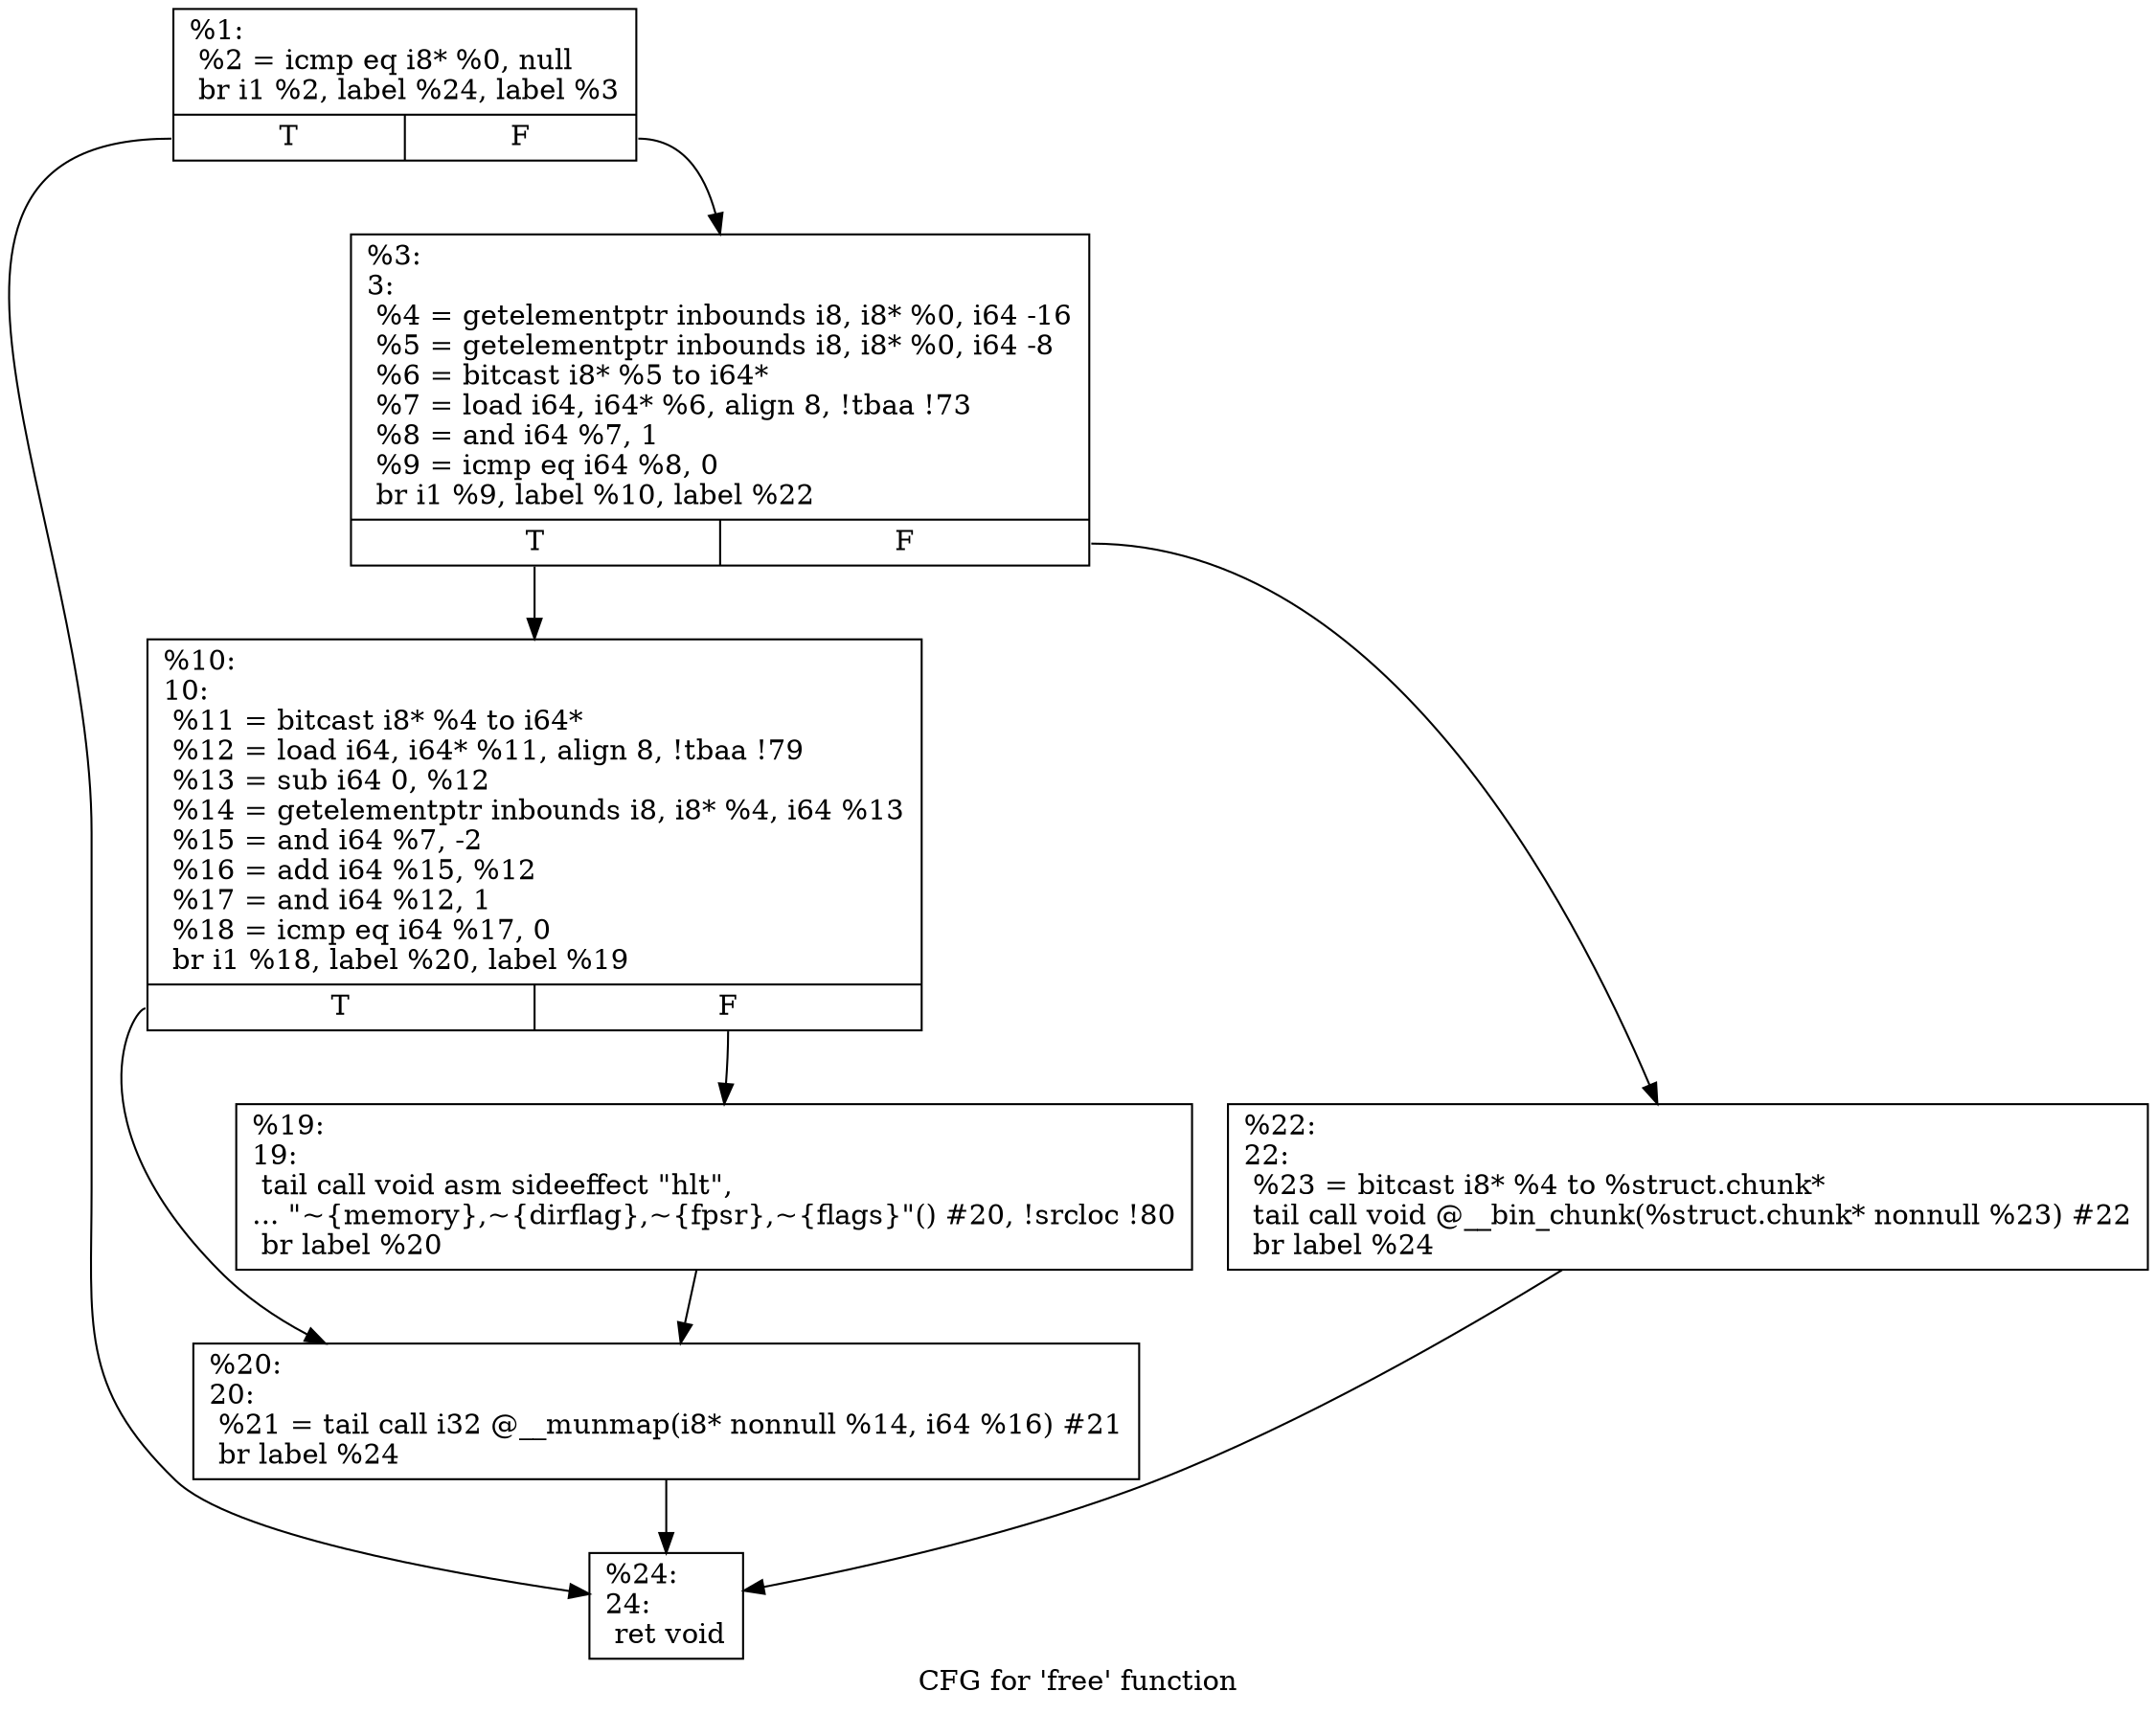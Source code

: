 digraph "CFG for 'free' function" {
	label="CFG for 'free' function";

	Node0x233e130 [shape=record,label="{%1:\l  %2 = icmp eq i8* %0, null\l  br i1 %2, label %24, label %3\l|{<s0>T|<s1>F}}"];
	Node0x233e130:s0 -> Node0x233e350;
	Node0x233e130:s1 -> Node0x233e1c0;
	Node0x233e1c0 [shape=record,label="{%3:\l3:                                                \l  %4 = getelementptr inbounds i8, i8* %0, i64 -16\l  %5 = getelementptr inbounds i8, i8* %0, i64 -8\l  %6 = bitcast i8* %5 to i64*\l  %7 = load i64, i64* %6, align 8, !tbaa !73\l  %8 = and i64 %7, 1\l  %9 = icmp eq i64 %8, 0\l  br i1 %9, label %10, label %22\l|{<s0>T|<s1>F}}"];
	Node0x233e1c0:s0 -> Node0x233e210;
	Node0x233e1c0:s1 -> Node0x233e300;
	Node0x233e210 [shape=record,label="{%10:\l10:                                               \l  %11 = bitcast i8* %4 to i64*\l  %12 = load i64, i64* %11, align 8, !tbaa !79\l  %13 = sub i64 0, %12\l  %14 = getelementptr inbounds i8, i8* %4, i64 %13\l  %15 = and i64 %7, -2\l  %16 = add i64 %15, %12\l  %17 = and i64 %12, 1\l  %18 = icmp eq i64 %17, 0\l  br i1 %18, label %20, label %19\l|{<s0>T|<s1>F}}"];
	Node0x233e210:s0 -> Node0x233e2b0;
	Node0x233e210:s1 -> Node0x233e260;
	Node0x233e260 [shape=record,label="{%19:\l19:                                               \l  tail call void asm sideeffect \"hlt\",\l... \"~\{memory\},~\{dirflag\},~\{fpsr\},~\{flags\}\"() #20, !srcloc !80\l  br label %20\l}"];
	Node0x233e260 -> Node0x233e2b0;
	Node0x233e2b0 [shape=record,label="{%20:\l20:                                               \l  %21 = tail call i32 @__munmap(i8* nonnull %14, i64 %16) #21\l  br label %24\l}"];
	Node0x233e2b0 -> Node0x233e350;
	Node0x233e300 [shape=record,label="{%22:\l22:                                               \l  %23 = bitcast i8* %4 to %struct.chunk*\l  tail call void @__bin_chunk(%struct.chunk* nonnull %23) #22\l  br label %24\l}"];
	Node0x233e300 -> Node0x233e350;
	Node0x233e350 [shape=record,label="{%24:\l24:                                               \l  ret void\l}"];
}
